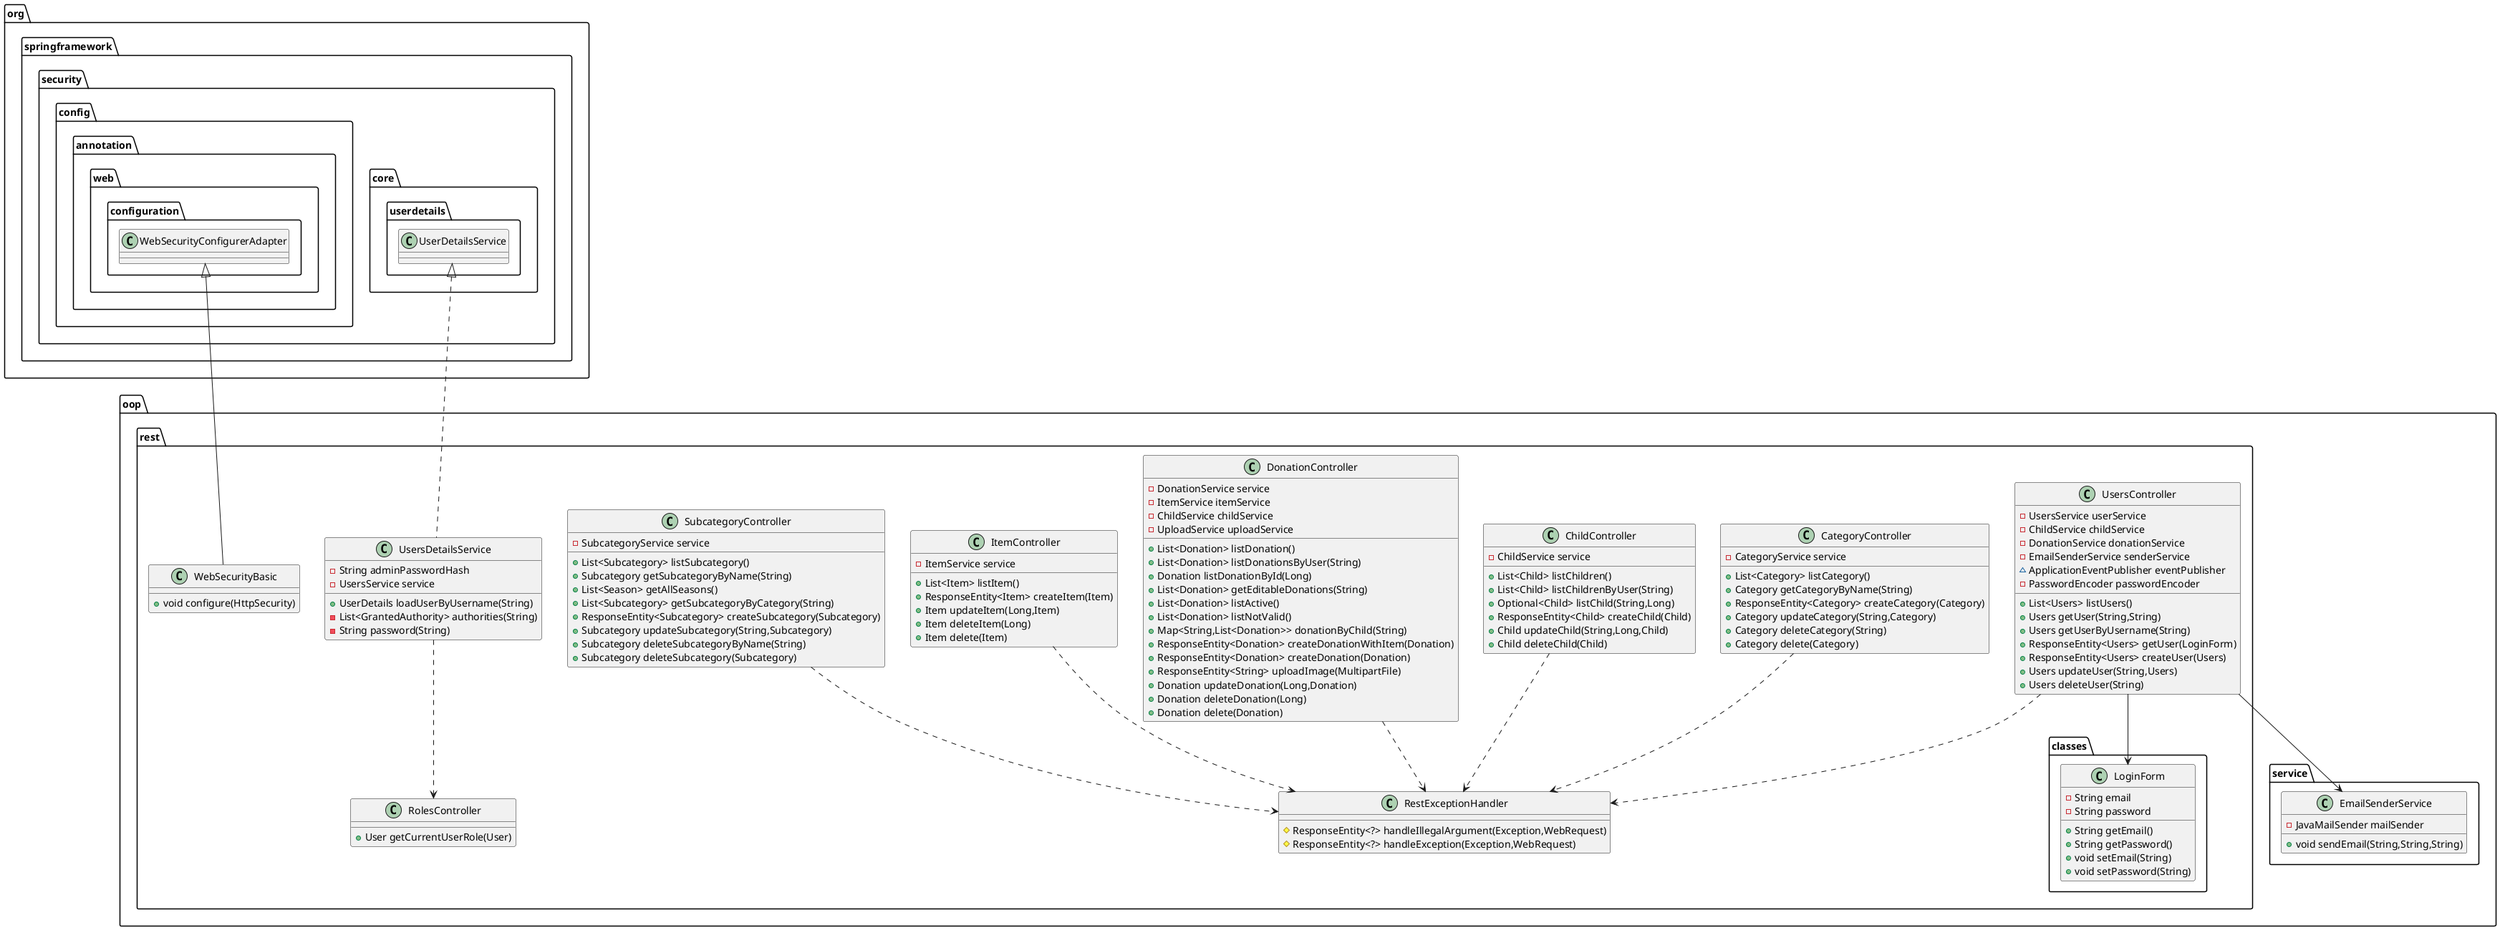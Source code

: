 @startuml
oop.rest.UsersController --> oop.service.EmailSenderService
oop.rest.UsersController --> oop.rest.classes.LoginForm
oop.rest.CategoryController ..> oop.rest.RestExceptionHandler
oop.rest.ChildController ..> oop.rest.RestExceptionHandler
oop.rest.DonationController ..> oop.rest.RestExceptionHandler
oop.rest.ItemController ..> oop.rest.RestExceptionHandler
oop.rest.SubcategoryController ..> oop.rest.RestExceptionHandler
oop.rest.UsersController ..> oop.rest.RestExceptionHandler
oop.rest.UsersDetailsService ..> oop.rest.RolesController

class oop.rest.DonationController {
- DonationService service
- ItemService itemService
- ChildService childService
- UploadService uploadService
+ List<Donation> listDonation()
+ List<Donation> listDonationsByUser(String)
+ Donation listDonationById(Long)
+ List<Donation> getEditableDonations(String)
+ List<Donation> listActive()
+ List<Donation> listNotValid()
+ Map<String,List<Donation>> donationByChild(String)
+ ResponseEntity<Donation> createDonationWithItem(Donation)
+ ResponseEntity<Donation> createDonation(Donation)
+ ResponseEntity<String> uploadImage(MultipartFile)
+ Donation updateDonation(Long,Donation)
+ Donation deleteDonation(Long)
+ Donation delete(Donation)
}
class oop.rest.RolesController {
+ User getCurrentUserRole(User)
}
class oop.rest.UsersDetailsService {
- String adminPasswordHash
- UsersService service
+ UserDetails loadUserByUsername(String)
- List<GrantedAuthority> authorities(String)
- String password(String)
}
class oop.rest.ItemController {
- ItemService service
+ List<Item> listItem()
+ ResponseEntity<Item> createItem(Item)
+ Item updateItem(Long,Item)
+ Item deleteItem(Long)
+ Item delete(Item)
}
class oop.rest.SubcategoryController {
- SubcategoryService service
+ List<Subcategory> listSubcategory()
+ Subcategory getSubcategoryByName(String)
+ List<Season> getAllSeasons()
+ List<Subcategory> getSubcategoryByCategory(String)
+ ResponseEntity<Subcategory> createSubcategory(Subcategory)
+ Subcategory updateSubcategory(String,Subcategory)
+ Subcategory deleteSubcategoryByName(String)
+ Subcategory deleteSubcategory(Subcategory)
}
class oop.rest.classes.LoginForm {
- String email
- String password
+ String getEmail()
+ String getPassword()
+ void setEmail(String)
+ void setPassword(String)
}
class oop.rest.ChildController {
- ChildService service
+ List<Child> listChildren()
+ List<Child> listChildrenByUser(String)
+ Optional<Child> listChild(String,Long)
+ ResponseEntity<Child> createChild(Child)
+ Child updateChild(String,Long,Child)
+ Child deleteChild(Child)
}
class oop.rest.WebSecurityBasic {
+ void configure(HttpSecurity)
}
class oop.service.EmailSenderService {
- JavaMailSender mailSender
+ void sendEmail(String,String,String)
}
class oop.rest.UsersController {
- UsersService userService
- ChildService childService
- DonationService donationService
- EmailSenderService senderService
~ ApplicationEventPublisher eventPublisher
- PasswordEncoder passwordEncoder
+ List<Users> listUsers()
+ Users getUser(String,String)
+ Users getUserByUsername(String)
+ ResponseEntity<Users> getUser(LoginForm)
+ ResponseEntity<Users> createUser(Users)
+ Users updateUser(String,Users)
+ Users deleteUser(String)
}
class oop.rest.RestExceptionHandler {
# ResponseEntity<?> handleIllegalArgument(Exception,WebRequest)
# ResponseEntity<?> handleException(Exception,WebRequest)
}
class oop.rest.CategoryController {
- CategoryService service
+ List<Category> listCategory()
+ Category getCategoryByName(String)
+ ResponseEntity<Category> createCategory(Category)
+ Category updateCategory(String,Category)
+ Category deleteCategory(String)
+ Category delete(Category)
}


org.springframework.security.core.userdetails.UserDetailsService <|.. oop.rest.UsersDetailsService
org.springframework.security.config.annotation.web.configuration.WebSecurityConfigurerAdapter <|-- oop.rest.WebSecurityBasic
@enduml